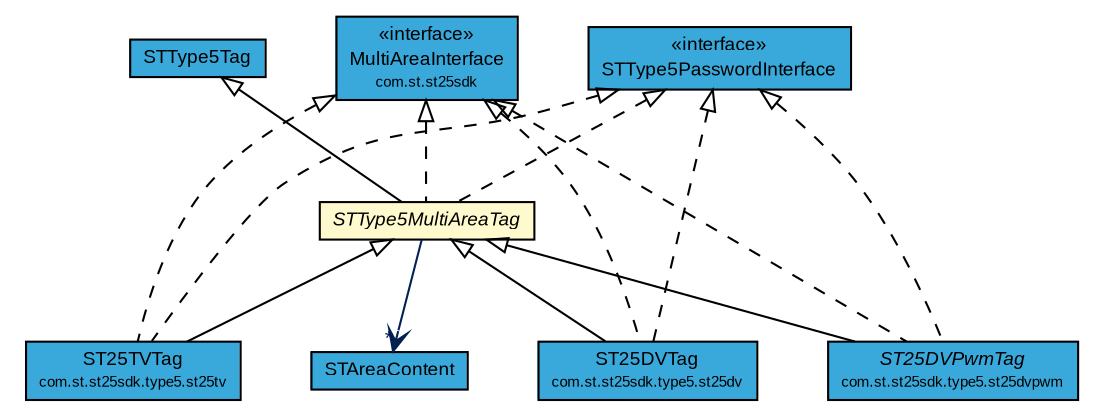 #!/usr/local/bin/dot
#
# Class diagram 
# Generated by UMLGraph version R5_7_2-3-gee82a7 (http://www.umlgraph.org/)
#

digraph G {
	edge [fontname="arial",fontsize=10,labelfontname="arial",labelfontsize=10];
	node [fontname="arial",fontsize=10,shape=plaintext];
	nodesep=0.25;
	ranksep=0.5;
	// com.st.st25sdk.MultiAreaInterface
	c46923 [label=<<table title="com.st.st25sdk.MultiAreaInterface" border="0" cellborder="1" cellspacing="0" cellpadding="2" port="p" bgcolor="#39a9dc" href="../MultiAreaInterface.html">
		<tr><td><table border="0" cellspacing="0" cellpadding="1">
<tr><td align="center" balign="center"> &#171;interface&#187; </td></tr>
<tr><td align="center" balign="center"> MultiAreaInterface </td></tr>
<tr><td align="center" balign="center"><font point-size="7.0"> com.st.st25sdk </font></td></tr>
		</table></td></tr>
		</table>>, URL="../MultiAreaInterface.html", fontname="arial", fontcolor="black", fontsize=9.0];
	// com.st.st25sdk.type5.STType5Tag
	c47068 [label=<<table title="com.st.st25sdk.type5.STType5Tag" border="0" cellborder="1" cellspacing="0" cellpadding="2" port="p" bgcolor="#39a9dc" href="./STType5Tag.html">
		<tr><td><table border="0" cellspacing="0" cellpadding="1">
<tr><td align="center" balign="center"> STType5Tag </td></tr>
		</table></td></tr>
		</table>>, URL="./STType5Tag.html", fontname="arial", fontcolor="black", fontsize=9.0];
	// com.st.st25sdk.type5.STType5PasswordInterface
	c47070 [label=<<table title="com.st.st25sdk.type5.STType5PasswordInterface" border="0" cellborder="1" cellspacing="0" cellpadding="2" port="p" bgcolor="#39a9dc" href="./STType5PasswordInterface.html">
		<tr><td><table border="0" cellspacing="0" cellpadding="1">
<tr><td align="center" balign="center"> &#171;interface&#187; </td></tr>
<tr><td align="center" balign="center"> STType5PasswordInterface </td></tr>
		</table></td></tr>
		</table>>, URL="./STType5PasswordInterface.html", fontname="arial", fontcolor="black", fontsize=9.0];
	// com.st.st25sdk.type5.STType5MultiAreaTag
	c47071 [label=<<table title="com.st.st25sdk.type5.STType5MultiAreaTag" border="0" cellborder="1" cellspacing="0" cellpadding="2" port="p" bgcolor="lemonChiffon" href="./STType5MultiAreaTag.html">
		<tr><td><table border="0" cellspacing="0" cellpadding="1">
<tr><td align="center" balign="center"><font face="arial italic"> STType5MultiAreaTag </font></td></tr>
		</table></td></tr>
		</table>>, URL="./STType5MultiAreaTag.html", fontname="arial", fontcolor="black", fontsize=9.0];
	// com.st.st25sdk.type5.STAreaContent
	c47072 [label=<<table title="com.st.st25sdk.type5.STAreaContent" border="0" cellborder="1" cellspacing="0" cellpadding="2" port="p" bgcolor="#39a9dc" href="./STAreaContent.html">
		<tr><td><table border="0" cellspacing="0" cellpadding="1">
<tr><td align="center" balign="center"> STAreaContent </td></tr>
		</table></td></tr>
		</table>>, URL="./STAreaContent.html", fontname="arial", fontcolor="black", fontsize=9.0];
	// com.st.st25sdk.type5.st25dv.ST25DVTag
	c47093 [label=<<table title="com.st.st25sdk.type5.st25dv.ST25DVTag" border="0" cellborder="1" cellspacing="0" cellpadding="2" port="p" bgcolor="#39a9dc" href="./st25dv/ST25DVTag.html">
		<tr><td><table border="0" cellspacing="0" cellpadding="1">
<tr><td align="center" balign="center"> ST25DVTag </td></tr>
<tr><td align="center" balign="center"><font point-size="7.0"> com.st.st25sdk.type5.st25dv </font></td></tr>
		</table></td></tr>
		</table>>, URL="./st25dv/ST25DVTag.html", fontname="arial", fontcolor="black", fontsize=9.0];
	// com.st.st25sdk.type5.st25dvpwm.ST25DVPwmTag
	c47119 [label=<<table title="com.st.st25sdk.type5.st25dvpwm.ST25DVPwmTag" border="0" cellborder="1" cellspacing="0" cellpadding="2" port="p" bgcolor="#39a9dc" href="./st25dvpwm/ST25DVPwmTag.html">
		<tr><td><table border="0" cellspacing="0" cellpadding="1">
<tr><td align="center" balign="center"><font face="arial italic"> ST25DVPwmTag </font></td></tr>
<tr><td align="center" balign="center"><font point-size="7.0"> com.st.st25sdk.type5.st25dvpwm </font></td></tr>
		</table></td></tr>
		</table>>, URL="./st25dvpwm/ST25DVPwmTag.html", fontname="arial", fontcolor="black", fontsize=9.0];
	// com.st.st25sdk.type5.st25tv.ST25TVTag
	c47127 [label=<<table title="com.st.st25sdk.type5.st25tv.ST25TVTag" border="0" cellborder="1" cellspacing="0" cellpadding="2" port="p" bgcolor="#39a9dc" href="./st25tv/ST25TVTag.html">
		<tr><td><table border="0" cellspacing="0" cellpadding="1">
<tr><td align="center" balign="center"> ST25TVTag </td></tr>
<tr><td align="center" balign="center"><font point-size="7.0"> com.st.st25sdk.type5.st25tv </font></td></tr>
		</table></td></tr>
		</table>>, URL="./st25tv/ST25TVTag.html", fontname="arial", fontcolor="black", fontsize=9.0];
	//com.st.st25sdk.type5.STType5MultiAreaTag extends com.st.st25sdk.type5.STType5Tag
	c47068:p -> c47071:p [dir=back,arrowtail=empty];
	//com.st.st25sdk.type5.STType5MultiAreaTag implements com.st.st25sdk.MultiAreaInterface
	c46923:p -> c47071:p [dir=back,arrowtail=empty,style=dashed];
	//com.st.st25sdk.type5.STType5MultiAreaTag implements com.st.st25sdk.type5.STType5PasswordInterface
	c47070:p -> c47071:p [dir=back,arrowtail=empty,style=dashed];
	//com.st.st25sdk.type5.st25dv.ST25DVTag extends com.st.st25sdk.type5.STType5MultiAreaTag
	c47071:p -> c47093:p [dir=back,arrowtail=empty];
	//com.st.st25sdk.type5.st25dv.ST25DVTag implements com.st.st25sdk.type5.STType5PasswordInterface
	c47070:p -> c47093:p [dir=back,arrowtail=empty,style=dashed];
	//com.st.st25sdk.type5.st25dv.ST25DVTag implements com.st.st25sdk.MultiAreaInterface
	c46923:p -> c47093:p [dir=back,arrowtail=empty,style=dashed];
	//com.st.st25sdk.type5.st25dvpwm.ST25DVPwmTag extends com.st.st25sdk.type5.STType5MultiAreaTag
	c47071:p -> c47119:p [dir=back,arrowtail=empty];
	//com.st.st25sdk.type5.st25dvpwm.ST25DVPwmTag implements com.st.st25sdk.MultiAreaInterface
	c46923:p -> c47119:p [dir=back,arrowtail=empty,style=dashed];
	//com.st.st25sdk.type5.st25dvpwm.ST25DVPwmTag implements com.st.st25sdk.type5.STType5PasswordInterface
	c47070:p -> c47119:p [dir=back,arrowtail=empty,style=dashed];
	//com.st.st25sdk.type5.st25tv.ST25TVTag extends com.st.st25sdk.type5.STType5MultiAreaTag
	c47071:p -> c47127:p [dir=back,arrowtail=empty];
	//com.st.st25sdk.type5.st25tv.ST25TVTag implements com.st.st25sdk.MultiAreaInterface
	c46923:p -> c47127:p [dir=back,arrowtail=empty,style=dashed];
	//com.st.st25sdk.type5.st25tv.ST25TVTag implements com.st.st25sdk.type5.STType5PasswordInterface
	c47070:p -> c47127:p [dir=back,arrowtail=empty,style=dashed];
	// com.st.st25sdk.type5.STType5MultiAreaTag NAVASSOC com.st.st25sdk.type5.STAreaContent
	c47071:p -> c47072:p [taillabel="", label="", headlabel="*", fontname="arial", fontcolor="#002052", fontsize=10.0, color="#002052", arrowhead=open];
}

